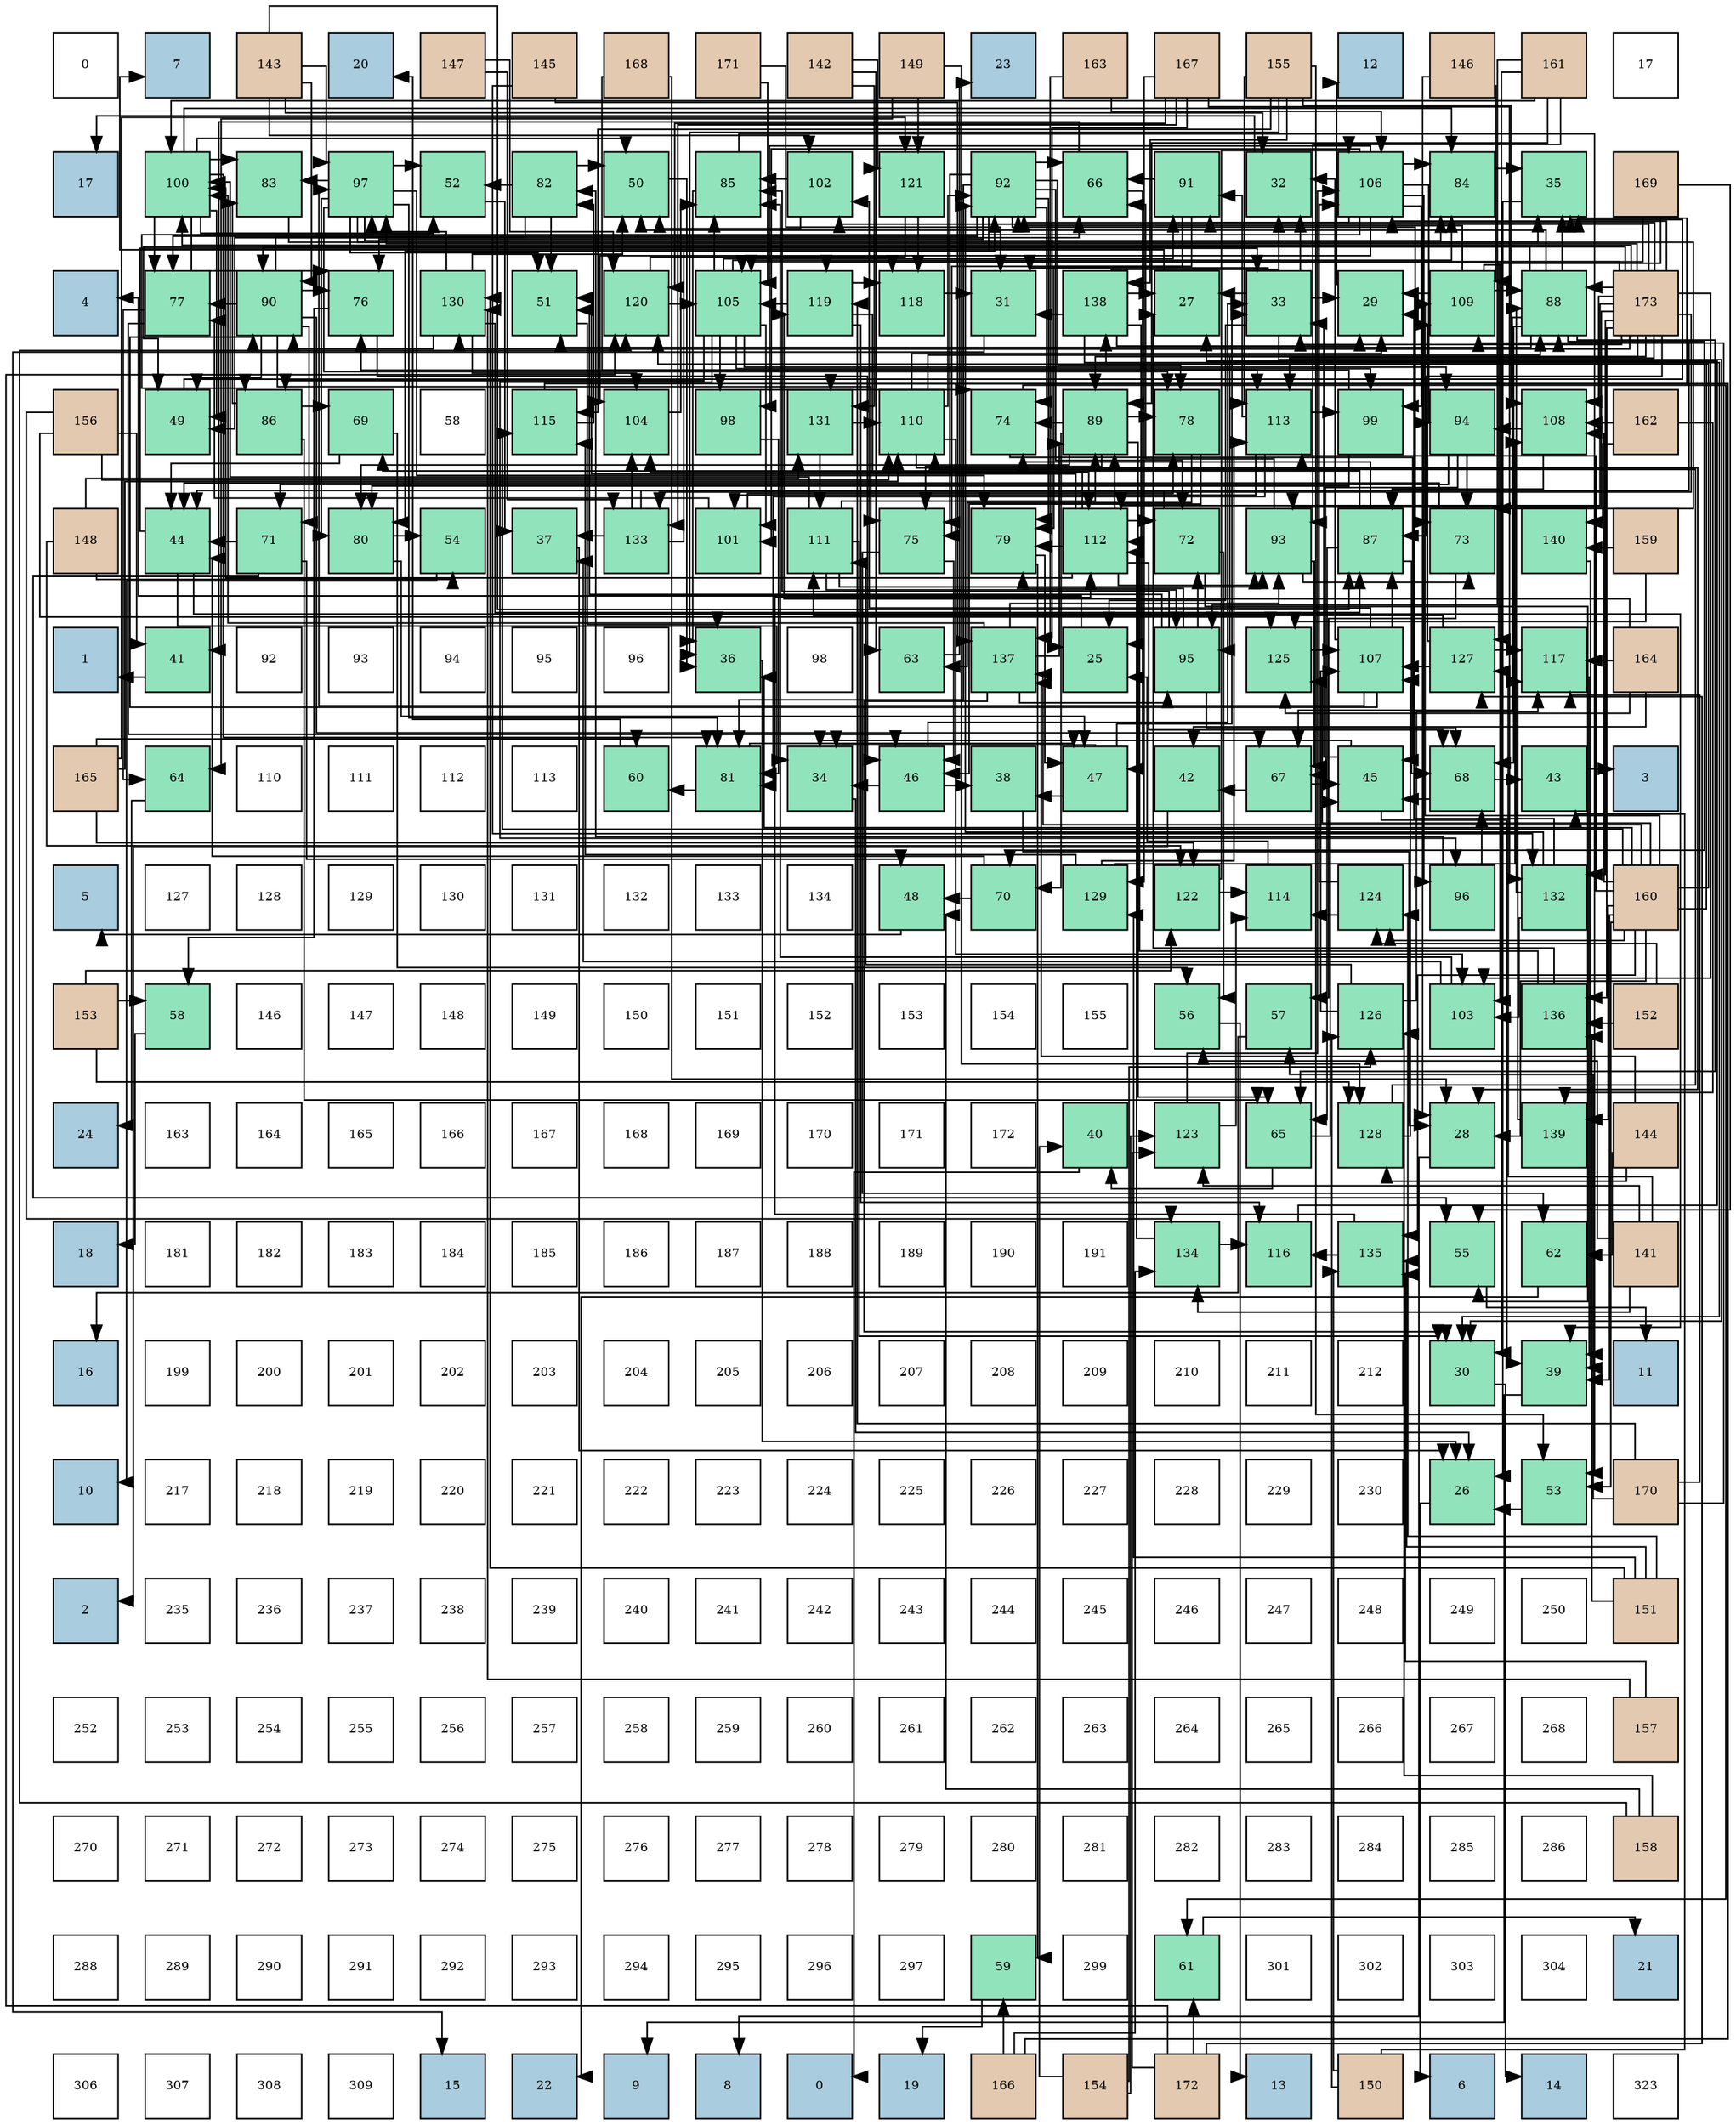 digraph layout{
 rankdir=TB;
 splines=ortho;
 node [style=filled shape=square fixedsize=true width=0.6];
0[label="0", fontsize=8, fillcolor="#ffffff"];
1[label="7", fontsize=8, fillcolor="#a9ccde"];
2[label="143", fontsize=8, fillcolor="#e3c9af"];
3[label="20", fontsize=8, fillcolor="#a9ccde"];
4[label="147", fontsize=8, fillcolor="#e3c9af"];
5[label="145", fontsize=8, fillcolor="#e3c9af"];
6[label="168", fontsize=8, fillcolor="#e3c9af"];
7[label="171", fontsize=8, fillcolor="#e3c9af"];
8[label="142", fontsize=8, fillcolor="#e3c9af"];
9[label="149", fontsize=8, fillcolor="#e3c9af"];
10[label="23", fontsize=8, fillcolor="#a9ccde"];
11[label="163", fontsize=8, fillcolor="#e3c9af"];
12[label="167", fontsize=8, fillcolor="#e3c9af"];
13[label="155", fontsize=8, fillcolor="#e3c9af"];
14[label="12", fontsize=8, fillcolor="#a9ccde"];
15[label="146", fontsize=8, fillcolor="#e3c9af"];
16[label="161", fontsize=8, fillcolor="#e3c9af"];
17[label="17", fontsize=8, fillcolor="#ffffff"];
18[label="17", fontsize=8, fillcolor="#a9ccde"];
19[label="100", fontsize=8, fillcolor="#91e3bb"];
20[label="83", fontsize=8, fillcolor="#91e3bb"];
21[label="97", fontsize=8, fillcolor="#91e3bb"];
22[label="52", fontsize=8, fillcolor="#91e3bb"];
23[label="82", fontsize=8, fillcolor="#91e3bb"];
24[label="50", fontsize=8, fillcolor="#91e3bb"];
25[label="85", fontsize=8, fillcolor="#91e3bb"];
26[label="102", fontsize=8, fillcolor="#91e3bb"];
27[label="121", fontsize=8, fillcolor="#91e3bb"];
28[label="92", fontsize=8, fillcolor="#91e3bb"];
29[label="66", fontsize=8, fillcolor="#91e3bb"];
30[label="91", fontsize=8, fillcolor="#91e3bb"];
31[label="32", fontsize=8, fillcolor="#91e3bb"];
32[label="106", fontsize=8, fillcolor="#91e3bb"];
33[label="84", fontsize=8, fillcolor="#91e3bb"];
34[label="35", fontsize=8, fillcolor="#91e3bb"];
35[label="169", fontsize=8, fillcolor="#e3c9af"];
36[label="4", fontsize=8, fillcolor="#a9ccde"];
37[label="77", fontsize=8, fillcolor="#91e3bb"];
38[label="90", fontsize=8, fillcolor="#91e3bb"];
39[label="76", fontsize=8, fillcolor="#91e3bb"];
40[label="130", fontsize=8, fillcolor="#91e3bb"];
41[label="51", fontsize=8, fillcolor="#91e3bb"];
42[label="120", fontsize=8, fillcolor="#91e3bb"];
43[label="105", fontsize=8, fillcolor="#91e3bb"];
44[label="119", fontsize=8, fillcolor="#91e3bb"];
45[label="118", fontsize=8, fillcolor="#91e3bb"];
46[label="31", fontsize=8, fillcolor="#91e3bb"];
47[label="138", fontsize=8, fillcolor="#91e3bb"];
48[label="27", fontsize=8, fillcolor="#91e3bb"];
49[label="33", fontsize=8, fillcolor="#91e3bb"];
50[label="29", fontsize=8, fillcolor="#91e3bb"];
51[label="109", fontsize=8, fillcolor="#91e3bb"];
52[label="88", fontsize=8, fillcolor="#91e3bb"];
53[label="173", fontsize=8, fillcolor="#e3c9af"];
54[label="156", fontsize=8, fillcolor="#e3c9af"];
55[label="49", fontsize=8, fillcolor="#91e3bb"];
56[label="86", fontsize=8, fillcolor="#91e3bb"];
57[label="69", fontsize=8, fillcolor="#91e3bb"];
58[label="58", fontsize=8, fillcolor="#ffffff"];
59[label="115", fontsize=8, fillcolor="#91e3bb"];
60[label="104", fontsize=8, fillcolor="#91e3bb"];
61[label="98", fontsize=8, fillcolor="#91e3bb"];
62[label="131", fontsize=8, fillcolor="#91e3bb"];
63[label="110", fontsize=8, fillcolor="#91e3bb"];
64[label="74", fontsize=8, fillcolor="#91e3bb"];
65[label="89", fontsize=8, fillcolor="#91e3bb"];
66[label="78", fontsize=8, fillcolor="#91e3bb"];
67[label="113", fontsize=8, fillcolor="#91e3bb"];
68[label="99", fontsize=8, fillcolor="#91e3bb"];
69[label="94", fontsize=8, fillcolor="#91e3bb"];
70[label="108", fontsize=8, fillcolor="#91e3bb"];
71[label="162", fontsize=8, fillcolor="#e3c9af"];
72[label="148", fontsize=8, fillcolor="#e3c9af"];
73[label="44", fontsize=8, fillcolor="#91e3bb"];
74[label="71", fontsize=8, fillcolor="#91e3bb"];
75[label="80", fontsize=8, fillcolor="#91e3bb"];
76[label="54", fontsize=8, fillcolor="#91e3bb"];
77[label="37", fontsize=8, fillcolor="#91e3bb"];
78[label="133", fontsize=8, fillcolor="#91e3bb"];
79[label="101", fontsize=8, fillcolor="#91e3bb"];
80[label="111", fontsize=8, fillcolor="#91e3bb"];
81[label="75", fontsize=8, fillcolor="#91e3bb"];
82[label="79", fontsize=8, fillcolor="#91e3bb"];
83[label="112", fontsize=8, fillcolor="#91e3bb"];
84[label="72", fontsize=8, fillcolor="#91e3bb"];
85[label="93", fontsize=8, fillcolor="#91e3bb"];
86[label="87", fontsize=8, fillcolor="#91e3bb"];
87[label="73", fontsize=8, fillcolor="#91e3bb"];
88[label="140", fontsize=8, fillcolor="#91e3bb"];
89[label="159", fontsize=8, fillcolor="#e3c9af"];
90[label="1", fontsize=8, fillcolor="#a9ccde"];
91[label="41", fontsize=8, fillcolor="#91e3bb"];
92[label="92", fontsize=8, fillcolor="#ffffff"];
93[label="93", fontsize=8, fillcolor="#ffffff"];
94[label="94", fontsize=8, fillcolor="#ffffff"];
95[label="95", fontsize=8, fillcolor="#ffffff"];
96[label="96", fontsize=8, fillcolor="#ffffff"];
97[label="36", fontsize=8, fillcolor="#91e3bb"];
98[label="98", fontsize=8, fillcolor="#ffffff"];
99[label="63", fontsize=8, fillcolor="#91e3bb"];
100[label="137", fontsize=8, fillcolor="#91e3bb"];
101[label="25", fontsize=8, fillcolor="#91e3bb"];
102[label="95", fontsize=8, fillcolor="#91e3bb"];
103[label="125", fontsize=8, fillcolor="#91e3bb"];
104[label="107", fontsize=8, fillcolor="#91e3bb"];
105[label="127", fontsize=8, fillcolor="#91e3bb"];
106[label="117", fontsize=8, fillcolor="#91e3bb"];
107[label="164", fontsize=8, fillcolor="#e3c9af"];
108[label="165", fontsize=8, fillcolor="#e3c9af"];
109[label="64", fontsize=8, fillcolor="#91e3bb"];
110[label="110", fontsize=8, fillcolor="#ffffff"];
111[label="111", fontsize=8, fillcolor="#ffffff"];
112[label="112", fontsize=8, fillcolor="#ffffff"];
113[label="113", fontsize=8, fillcolor="#ffffff"];
114[label="60", fontsize=8, fillcolor="#91e3bb"];
115[label="81", fontsize=8, fillcolor="#91e3bb"];
116[label="34", fontsize=8, fillcolor="#91e3bb"];
117[label="46", fontsize=8, fillcolor="#91e3bb"];
118[label="38", fontsize=8, fillcolor="#91e3bb"];
119[label="47", fontsize=8, fillcolor="#91e3bb"];
120[label="42", fontsize=8, fillcolor="#91e3bb"];
121[label="67", fontsize=8, fillcolor="#91e3bb"];
122[label="45", fontsize=8, fillcolor="#91e3bb"];
123[label="68", fontsize=8, fillcolor="#91e3bb"];
124[label="43", fontsize=8, fillcolor="#91e3bb"];
125[label="3", fontsize=8, fillcolor="#a9ccde"];
126[label="5", fontsize=8, fillcolor="#a9ccde"];
127[label="127", fontsize=8, fillcolor="#ffffff"];
128[label="128", fontsize=8, fillcolor="#ffffff"];
129[label="129", fontsize=8, fillcolor="#ffffff"];
130[label="130", fontsize=8, fillcolor="#ffffff"];
131[label="131", fontsize=8, fillcolor="#ffffff"];
132[label="132", fontsize=8, fillcolor="#ffffff"];
133[label="133", fontsize=8, fillcolor="#ffffff"];
134[label="134", fontsize=8, fillcolor="#ffffff"];
135[label="48", fontsize=8, fillcolor="#91e3bb"];
136[label="70", fontsize=8, fillcolor="#91e3bb"];
137[label="129", fontsize=8, fillcolor="#91e3bb"];
138[label="122", fontsize=8, fillcolor="#91e3bb"];
139[label="114", fontsize=8, fillcolor="#91e3bb"];
140[label="124", fontsize=8, fillcolor="#91e3bb"];
141[label="96", fontsize=8, fillcolor="#91e3bb"];
142[label="132", fontsize=8, fillcolor="#91e3bb"];
143[label="160", fontsize=8, fillcolor="#e3c9af"];
144[label="153", fontsize=8, fillcolor="#e3c9af"];
145[label="58", fontsize=8, fillcolor="#91e3bb"];
146[label="146", fontsize=8, fillcolor="#ffffff"];
147[label="147", fontsize=8, fillcolor="#ffffff"];
148[label="148", fontsize=8, fillcolor="#ffffff"];
149[label="149", fontsize=8, fillcolor="#ffffff"];
150[label="150", fontsize=8, fillcolor="#ffffff"];
151[label="151", fontsize=8, fillcolor="#ffffff"];
152[label="152", fontsize=8, fillcolor="#ffffff"];
153[label="153", fontsize=8, fillcolor="#ffffff"];
154[label="154", fontsize=8, fillcolor="#ffffff"];
155[label="155", fontsize=8, fillcolor="#ffffff"];
156[label="56", fontsize=8, fillcolor="#91e3bb"];
157[label="57", fontsize=8, fillcolor="#91e3bb"];
158[label="126", fontsize=8, fillcolor="#91e3bb"];
159[label="103", fontsize=8, fillcolor="#91e3bb"];
160[label="136", fontsize=8, fillcolor="#91e3bb"];
161[label="152", fontsize=8, fillcolor="#e3c9af"];
162[label="24", fontsize=8, fillcolor="#a9ccde"];
163[label="163", fontsize=8, fillcolor="#ffffff"];
164[label="164", fontsize=8, fillcolor="#ffffff"];
165[label="165", fontsize=8, fillcolor="#ffffff"];
166[label="166", fontsize=8, fillcolor="#ffffff"];
167[label="167", fontsize=8, fillcolor="#ffffff"];
168[label="168", fontsize=8, fillcolor="#ffffff"];
169[label="169", fontsize=8, fillcolor="#ffffff"];
170[label="170", fontsize=8, fillcolor="#ffffff"];
171[label="171", fontsize=8, fillcolor="#ffffff"];
172[label="172", fontsize=8, fillcolor="#ffffff"];
173[label="40", fontsize=8, fillcolor="#91e3bb"];
174[label="123", fontsize=8, fillcolor="#91e3bb"];
175[label="65", fontsize=8, fillcolor="#91e3bb"];
176[label="128", fontsize=8, fillcolor="#91e3bb"];
177[label="28", fontsize=8, fillcolor="#91e3bb"];
178[label="139", fontsize=8, fillcolor="#91e3bb"];
179[label="144", fontsize=8, fillcolor="#e3c9af"];
180[label="18", fontsize=8, fillcolor="#a9ccde"];
181[label="181", fontsize=8, fillcolor="#ffffff"];
182[label="182", fontsize=8, fillcolor="#ffffff"];
183[label="183", fontsize=8, fillcolor="#ffffff"];
184[label="184", fontsize=8, fillcolor="#ffffff"];
185[label="185", fontsize=8, fillcolor="#ffffff"];
186[label="186", fontsize=8, fillcolor="#ffffff"];
187[label="187", fontsize=8, fillcolor="#ffffff"];
188[label="188", fontsize=8, fillcolor="#ffffff"];
189[label="189", fontsize=8, fillcolor="#ffffff"];
190[label="190", fontsize=8, fillcolor="#ffffff"];
191[label="191", fontsize=8, fillcolor="#ffffff"];
192[label="134", fontsize=8, fillcolor="#91e3bb"];
193[label="116", fontsize=8, fillcolor="#91e3bb"];
194[label="135", fontsize=8, fillcolor="#91e3bb"];
195[label="55", fontsize=8, fillcolor="#91e3bb"];
196[label="62", fontsize=8, fillcolor="#91e3bb"];
197[label="141", fontsize=8, fillcolor="#e3c9af"];
198[label="16", fontsize=8, fillcolor="#a9ccde"];
199[label="199", fontsize=8, fillcolor="#ffffff"];
200[label="200", fontsize=8, fillcolor="#ffffff"];
201[label="201", fontsize=8, fillcolor="#ffffff"];
202[label="202", fontsize=8, fillcolor="#ffffff"];
203[label="203", fontsize=8, fillcolor="#ffffff"];
204[label="204", fontsize=8, fillcolor="#ffffff"];
205[label="205", fontsize=8, fillcolor="#ffffff"];
206[label="206", fontsize=8, fillcolor="#ffffff"];
207[label="207", fontsize=8, fillcolor="#ffffff"];
208[label="208", fontsize=8, fillcolor="#ffffff"];
209[label="209", fontsize=8, fillcolor="#ffffff"];
210[label="210", fontsize=8, fillcolor="#ffffff"];
211[label="211", fontsize=8, fillcolor="#ffffff"];
212[label="212", fontsize=8, fillcolor="#ffffff"];
213[label="30", fontsize=8, fillcolor="#91e3bb"];
214[label="39", fontsize=8, fillcolor="#91e3bb"];
215[label="11", fontsize=8, fillcolor="#a9ccde"];
216[label="10", fontsize=8, fillcolor="#a9ccde"];
217[label="217", fontsize=8, fillcolor="#ffffff"];
218[label="218", fontsize=8, fillcolor="#ffffff"];
219[label="219", fontsize=8, fillcolor="#ffffff"];
220[label="220", fontsize=8, fillcolor="#ffffff"];
221[label="221", fontsize=8, fillcolor="#ffffff"];
222[label="222", fontsize=8, fillcolor="#ffffff"];
223[label="223", fontsize=8, fillcolor="#ffffff"];
224[label="224", fontsize=8, fillcolor="#ffffff"];
225[label="225", fontsize=8, fillcolor="#ffffff"];
226[label="226", fontsize=8, fillcolor="#ffffff"];
227[label="227", fontsize=8, fillcolor="#ffffff"];
228[label="228", fontsize=8, fillcolor="#ffffff"];
229[label="229", fontsize=8, fillcolor="#ffffff"];
230[label="230", fontsize=8, fillcolor="#ffffff"];
231[label="26", fontsize=8, fillcolor="#91e3bb"];
232[label="53", fontsize=8, fillcolor="#91e3bb"];
233[label="170", fontsize=8, fillcolor="#e3c9af"];
234[label="2", fontsize=8, fillcolor="#a9ccde"];
235[label="235", fontsize=8, fillcolor="#ffffff"];
236[label="236", fontsize=8, fillcolor="#ffffff"];
237[label="237", fontsize=8, fillcolor="#ffffff"];
238[label="238", fontsize=8, fillcolor="#ffffff"];
239[label="239", fontsize=8, fillcolor="#ffffff"];
240[label="240", fontsize=8, fillcolor="#ffffff"];
241[label="241", fontsize=8, fillcolor="#ffffff"];
242[label="242", fontsize=8, fillcolor="#ffffff"];
243[label="243", fontsize=8, fillcolor="#ffffff"];
244[label="244", fontsize=8, fillcolor="#ffffff"];
245[label="245", fontsize=8, fillcolor="#ffffff"];
246[label="246", fontsize=8, fillcolor="#ffffff"];
247[label="247", fontsize=8, fillcolor="#ffffff"];
248[label="248", fontsize=8, fillcolor="#ffffff"];
249[label="249", fontsize=8, fillcolor="#ffffff"];
250[label="250", fontsize=8, fillcolor="#ffffff"];
251[label="151", fontsize=8, fillcolor="#e3c9af"];
252[label="252", fontsize=8, fillcolor="#ffffff"];
253[label="253", fontsize=8, fillcolor="#ffffff"];
254[label="254", fontsize=8, fillcolor="#ffffff"];
255[label="255", fontsize=8, fillcolor="#ffffff"];
256[label="256", fontsize=8, fillcolor="#ffffff"];
257[label="257", fontsize=8, fillcolor="#ffffff"];
258[label="258", fontsize=8, fillcolor="#ffffff"];
259[label="259", fontsize=8, fillcolor="#ffffff"];
260[label="260", fontsize=8, fillcolor="#ffffff"];
261[label="261", fontsize=8, fillcolor="#ffffff"];
262[label="262", fontsize=8, fillcolor="#ffffff"];
263[label="263", fontsize=8, fillcolor="#ffffff"];
264[label="264", fontsize=8, fillcolor="#ffffff"];
265[label="265", fontsize=8, fillcolor="#ffffff"];
266[label="266", fontsize=8, fillcolor="#ffffff"];
267[label="267", fontsize=8, fillcolor="#ffffff"];
268[label="268", fontsize=8, fillcolor="#ffffff"];
269[label="157", fontsize=8, fillcolor="#e3c9af"];
270[label="270", fontsize=8, fillcolor="#ffffff"];
271[label="271", fontsize=8, fillcolor="#ffffff"];
272[label="272", fontsize=8, fillcolor="#ffffff"];
273[label="273", fontsize=8, fillcolor="#ffffff"];
274[label="274", fontsize=8, fillcolor="#ffffff"];
275[label="275", fontsize=8, fillcolor="#ffffff"];
276[label="276", fontsize=8, fillcolor="#ffffff"];
277[label="277", fontsize=8, fillcolor="#ffffff"];
278[label="278", fontsize=8, fillcolor="#ffffff"];
279[label="279", fontsize=8, fillcolor="#ffffff"];
280[label="280", fontsize=8, fillcolor="#ffffff"];
281[label="281", fontsize=8, fillcolor="#ffffff"];
282[label="282", fontsize=8, fillcolor="#ffffff"];
283[label="283", fontsize=8, fillcolor="#ffffff"];
284[label="284", fontsize=8, fillcolor="#ffffff"];
285[label="285", fontsize=8, fillcolor="#ffffff"];
286[label="286", fontsize=8, fillcolor="#ffffff"];
287[label="158", fontsize=8, fillcolor="#e3c9af"];
288[label="288", fontsize=8, fillcolor="#ffffff"];
289[label="289", fontsize=8, fillcolor="#ffffff"];
290[label="290", fontsize=8, fillcolor="#ffffff"];
291[label="291", fontsize=8, fillcolor="#ffffff"];
292[label="292", fontsize=8, fillcolor="#ffffff"];
293[label="293", fontsize=8, fillcolor="#ffffff"];
294[label="294", fontsize=8, fillcolor="#ffffff"];
295[label="295", fontsize=8, fillcolor="#ffffff"];
296[label="296", fontsize=8, fillcolor="#ffffff"];
297[label="297", fontsize=8, fillcolor="#ffffff"];
298[label="59", fontsize=8, fillcolor="#91e3bb"];
299[label="299", fontsize=8, fillcolor="#ffffff"];
300[label="61", fontsize=8, fillcolor="#91e3bb"];
301[label="301", fontsize=8, fillcolor="#ffffff"];
302[label="302", fontsize=8, fillcolor="#ffffff"];
303[label="303", fontsize=8, fillcolor="#ffffff"];
304[label="304", fontsize=8, fillcolor="#ffffff"];
305[label="21", fontsize=8, fillcolor="#a9ccde"];
306[label="306", fontsize=8, fillcolor="#ffffff"];
307[label="307", fontsize=8, fillcolor="#ffffff"];
308[label="308", fontsize=8, fillcolor="#ffffff"];
309[label="309", fontsize=8, fillcolor="#ffffff"];
310[label="15", fontsize=8, fillcolor="#a9ccde"];
311[label="22", fontsize=8, fillcolor="#a9ccde"];
312[label="9", fontsize=8, fillcolor="#a9ccde"];
313[label="8", fontsize=8, fillcolor="#a9ccde"];
314[label="0", fontsize=8, fillcolor="#a9ccde"];
315[label="19", fontsize=8, fillcolor="#a9ccde"];
316[label="166", fontsize=8, fillcolor="#e3c9af"];
317[label="154", fontsize=8, fillcolor="#e3c9af"];
318[label="172", fontsize=8, fillcolor="#e3c9af"];
319[label="13", fontsize=8, fillcolor="#a9ccde"];
320[label="150", fontsize=8, fillcolor="#e3c9af"];
321[label="6", fontsize=8, fillcolor="#a9ccde"];
322[label="14", fontsize=8, fillcolor="#a9ccde"];
323[label="323", fontsize=8, fillcolor="#ffffff"];
edge [constraint=false, style=vis];101 -> 36;
231 -> 321;
48 -> 1;
177 -> 313;
50 -> 14;
213 -> 322;
46 -> 310;
31 -> 18;
49 -> 101;
49 -> 48;
49 -> 50;
49 -> 213;
49 -> 46;
49 -> 31;
116 -> 231;
34 -> 231;
97 -> 231;
77 -> 231;
118 -> 177;
214 -> 312;
173 -> 314;
91 -> 90;
120 -> 234;
124 -> 125;
73 -> 49;
73 -> 116;
73 -> 214;
122 -> 49;
122 -> 116;
122 -> 214;
117 -> 49;
117 -> 116;
117 -> 118;
119 -> 49;
119 -> 116;
119 -> 118;
135 -> 126;
55 -> 34;
24 -> 97;
41 -> 97;
22 -> 77;
232 -> 231;
76 -> 216;
195 -> 215;
156 -> 319;
157 -> 198;
145 -> 180;
298 -> 315;
114 -> 3;
300 -> 305;
196 -> 311;
99 -> 10;
109 -> 162;
175 -> 173;
175 -> 122;
29 -> 91;
29 -> 119;
121 -> 120;
121 -> 122;
123 -> 124;
123 -> 122;
57 -> 73;
57 -> 156;
136 -> 73;
136 -> 135;
74 -> 73;
74 -> 135;
74 -> 195;
84 -> 73;
84 -> 195;
84 -> 156;
87 -> 73;
87 -> 157;
64 -> 122;
64 -> 300;
81 -> 117;
81 -> 196;
39 -> 117;
39 -> 145;
37 -> 117;
37 -> 109;
66 -> 117;
66 -> 99;
82 -> 119;
82 -> 298;
75 -> 119;
75 -> 76;
115 -> 119;
115 -> 114;
23 -> 55;
23 -> 24;
23 -> 41;
23 -> 22;
20 -> 34;
33 -> 34;
25 -> 97;
25 -> 232;
56 -> 175;
56 -> 57;
56 -> 20;
86 -> 175;
86 -> 123;
86 -> 57;
86 -> 64;
52 -> 34;
52 -> 55;
52 -> 24;
52 -> 41;
52 -> 175;
52 -> 121;
52 -> 123;
52 -> 136;
65 -> 175;
65 -> 136;
65 -> 64;
65 -> 81;
65 -> 66;
65 -> 75;
38 -> 55;
38 -> 29;
38 -> 121;
38 -> 74;
38 -> 81;
38 -> 39;
38 -> 37;
30 -> 29;
30 -> 81;
30 -> 82;
28 -> 29;
28 -> 84;
28 -> 87;
28 -> 64;
28 -> 81;
28 -> 39;
28 -> 37;
28 -> 66;
28 -> 82;
28 -> 75;
28 -> 115;
85 -> 29;
85 -> 121;
85 -> 87;
69 -> 121;
69 -> 74;
69 -> 87;
102 -> 41;
102 -> 123;
102 -> 84;
102 -> 82;
102 -> 25;
141 -> 123;
141 -> 23;
21 -> 41;
21 -> 22;
21 -> 87;
21 -> 66;
21 -> 82;
21 -> 75;
21 -> 115;
21 -> 20;
21 -> 33;
61 -> 64;
61 -> 115;
68 -> 39;
68 -> 75;
19 -> 55;
19 -> 24;
19 -> 22;
19 -> 39;
19 -> 37;
19 -> 115;
19 -> 20;
19 -> 33;
79 -> 37;
79 -> 66;
26 -> 24;
26 -> 25;
159 -> 77;
159 -> 25;
60 -> 25;
43 -> 33;
43 -> 25;
43 -> 56;
43 -> 30;
43 -> 69;
43 -> 141;
43 -> 61;
43 -> 68;
43 -> 79;
32 -> 33;
32 -> 56;
32 -> 30;
32 -> 69;
32 -> 141;
32 -> 61;
32 -> 68;
32 -> 79;
32 -> 60;
104 -> 31;
104 -> 86;
104 -> 38;
104 -> 21;
104 -> 26;
70 -> 86;
70 -> 69;
51 -> 50;
51 -> 52;
51 -> 28;
51 -> 159;
63 -> 177;
63 -> 50;
63 -> 52;
63 -> 28;
63 -> 159;
80 -> 213;
80 -> 65;
80 -> 85;
80 -> 102;
80 -> 19;
83 -> 41;
83 -> 123;
83 -> 84;
83 -> 82;
83 -> 65;
83 -> 85;
83 -> 19;
83 -> 60;
67 -> 115;
67 -> 30;
67 -> 68;
67 -> 79;
139 -> 101;
59 -> 34;
59 -> 23;
193 -> 48;
106 -> 214;
45 -> 46;
44 -> 43;
44 -> 83;
44 -> 193;
44 -> 45;
42 -> 43;
42 -> 45;
27 -> 43;
27 -> 45;
138 -> 32;
138 -> 139;
174 -> 32;
174 -> 139;
140 -> 32;
140 -> 139;
103 -> 104;
158 -> 104;
158 -> 80;
158 -> 106;
105 -> 104;
105 -> 51;
105 -> 80;
105 -> 106;
176 -> 104;
176 -> 63;
137 -> 70;
137 -> 67;
137 -> 59;
40 -> 24;
40 -> 86;
40 -> 38;
40 -> 21;
40 -> 60;
62 -> 63;
62 -> 80;
142 -> 50;
142 -> 52;
142 -> 28;
142 -> 159;
78 -> 77;
78 -> 52;
78 -> 28;
78 -> 60;
192 -> 83;
192 -> 193;
194 -> 83;
194 -> 193;
160 -> 48;
160 -> 83;
100 -> 213;
100 -> 65;
100 -> 85;
100 -> 102;
100 -> 19;
47 -> 101;
47 -> 48;
47 -> 50;
47 -> 213;
47 -> 46;
47 -> 31;
178 -> 106;
88 -> 214;
197 -> 156;
197 -> 174;
197 -> 105;
197 -> 192;
8 -> 99;
8 -> 27;
8 -> 62;
2 -> 31;
2 -> 86;
2 -> 38;
2 -> 21;
2 -> 26;
179 -> 196;
179 -> 176;
179 -> 100;
5 -> 142;
5 -> 100;
15 -> 177;
15 -> 51;
4 -> 42;
4 -> 78;
72 -> 76;
72 -> 138;
72 -> 62;
9 -> 109;
9 -> 27;
9 -> 176;
320 -> 124;
320 -> 158;
320 -> 194;
251 -> 140;
251 -> 137;
251 -> 40;
251 -> 194;
251 -> 160;
161 -> 140;
161 -> 160;
144 -> 145;
144 -> 138;
144 -> 176;
317 -> 173;
317 -> 174;
317 -> 158;
13 -> 97;
13 -> 232;
13 -> 70;
13 -> 67;
13 -> 59;
13 -> 47;
54 -> 91;
54 -> 63;
54 -> 103;
54 -> 192;
269 -> 40;
269 -> 194;
287 -> 135;
287 -> 42;
287 -> 158;
89 -> 103;
89 -> 88;
143 -> 177;
143 -> 97;
143 -> 214;
143 -> 232;
143 -> 70;
143 -> 51;
143 -> 67;
143 -> 59;
143 -> 42;
143 -> 140;
143 -> 103;
143 -> 194;
143 -> 100;
143 -> 47;
143 -> 178;
16 -> 213;
16 -> 65;
16 -> 85;
16 -> 102;
16 -> 19;
71 -> 70;
71 -> 178;
71 -> 88;
11 -> 101;
11 -> 32;
107 -> 120;
107 -> 106;
107 -> 44;
107 -> 103;
108 -> 114;
108 -> 63;
108 -> 27;
108 -> 138;
316 -> 298;
316 -> 62;
316 -> 192;
12 -> 42;
12 -> 137;
12 -> 142;
12 -> 78;
12 -> 100;
6 -> 177;
6 -> 67;
35 -> 195;
35 -> 44;
35 -> 105;
233 -> 157;
233 -> 51;
233 -> 106;
233 -> 44;
7 -> 46;
7 -> 43;
318 -> 300;
318 -> 42;
318 -> 174;
318 -> 105;
53 -> 49;
53 -> 86;
53 -> 52;
53 -> 65;
53 -> 38;
53 -> 28;
53 -> 85;
53 -> 102;
53 -> 21;
53 -> 19;
53 -> 26;
53 -> 159;
53 -> 43;
53 -> 32;
53 -> 70;
53 -> 83;
53 -> 67;
53 -> 40;
53 -> 142;
53 -> 78;
53 -> 160;
edge [constraint=true, style=invis];
0 -> 18 -> 36 -> 54 -> 72 -> 90 -> 108 -> 126 -> 144 -> 162 -> 180 -> 198 -> 216 -> 234 -> 252 -> 270 -> 288 -> 306;
1 -> 19 -> 37 -> 55 -> 73 -> 91 -> 109 -> 127 -> 145 -> 163 -> 181 -> 199 -> 217 -> 235 -> 253 -> 271 -> 289 -> 307;
2 -> 20 -> 38 -> 56 -> 74 -> 92 -> 110 -> 128 -> 146 -> 164 -> 182 -> 200 -> 218 -> 236 -> 254 -> 272 -> 290 -> 308;
3 -> 21 -> 39 -> 57 -> 75 -> 93 -> 111 -> 129 -> 147 -> 165 -> 183 -> 201 -> 219 -> 237 -> 255 -> 273 -> 291 -> 309;
4 -> 22 -> 40 -> 58 -> 76 -> 94 -> 112 -> 130 -> 148 -> 166 -> 184 -> 202 -> 220 -> 238 -> 256 -> 274 -> 292 -> 310;
5 -> 23 -> 41 -> 59 -> 77 -> 95 -> 113 -> 131 -> 149 -> 167 -> 185 -> 203 -> 221 -> 239 -> 257 -> 275 -> 293 -> 311;
6 -> 24 -> 42 -> 60 -> 78 -> 96 -> 114 -> 132 -> 150 -> 168 -> 186 -> 204 -> 222 -> 240 -> 258 -> 276 -> 294 -> 312;
7 -> 25 -> 43 -> 61 -> 79 -> 97 -> 115 -> 133 -> 151 -> 169 -> 187 -> 205 -> 223 -> 241 -> 259 -> 277 -> 295 -> 313;
8 -> 26 -> 44 -> 62 -> 80 -> 98 -> 116 -> 134 -> 152 -> 170 -> 188 -> 206 -> 224 -> 242 -> 260 -> 278 -> 296 -> 314;
9 -> 27 -> 45 -> 63 -> 81 -> 99 -> 117 -> 135 -> 153 -> 171 -> 189 -> 207 -> 225 -> 243 -> 261 -> 279 -> 297 -> 315;
10 -> 28 -> 46 -> 64 -> 82 -> 100 -> 118 -> 136 -> 154 -> 172 -> 190 -> 208 -> 226 -> 244 -> 262 -> 280 -> 298 -> 316;
11 -> 29 -> 47 -> 65 -> 83 -> 101 -> 119 -> 137 -> 155 -> 173 -> 191 -> 209 -> 227 -> 245 -> 263 -> 281 -> 299 -> 317;
12 -> 30 -> 48 -> 66 -> 84 -> 102 -> 120 -> 138 -> 156 -> 174 -> 192 -> 210 -> 228 -> 246 -> 264 -> 282 -> 300 -> 318;
13 -> 31 -> 49 -> 67 -> 85 -> 103 -> 121 -> 139 -> 157 -> 175 -> 193 -> 211 -> 229 -> 247 -> 265 -> 283 -> 301 -> 319;
14 -> 32 -> 50 -> 68 -> 86 -> 104 -> 122 -> 140 -> 158 -> 176 -> 194 -> 212 -> 230 -> 248 -> 266 -> 284 -> 302 -> 320;
15 -> 33 -> 51 -> 69 -> 87 -> 105 -> 123 -> 141 -> 159 -> 177 -> 195 -> 213 -> 231 -> 249 -> 267 -> 285 -> 303 -> 321;
16 -> 34 -> 52 -> 70 -> 88 -> 106 -> 124 -> 142 -> 160 -> 178 -> 196 -> 214 -> 232 -> 250 -> 268 -> 286 -> 304 -> 322;
17 -> 35 -> 53 -> 71 -> 89 -> 107 -> 125 -> 143 -> 161 -> 179 -> 197 -> 215 -> 233 -> 251 -> 269 -> 287 -> 305 -> 323;
rank = same {0 -> 1 -> 2 -> 3 -> 4 -> 5 -> 6 -> 7 -> 8 -> 9 -> 10 -> 11 -> 12 -> 13 -> 14 -> 15 -> 16 -> 17};
rank = same {18 -> 19 -> 20 -> 21 -> 22 -> 23 -> 24 -> 25 -> 26 -> 27 -> 28 -> 29 -> 30 -> 31 -> 32 -> 33 -> 34 -> 35};
rank = same {36 -> 37 -> 38 -> 39 -> 40 -> 41 -> 42 -> 43 -> 44 -> 45 -> 46 -> 47 -> 48 -> 49 -> 50 -> 51 -> 52 -> 53};
rank = same {54 -> 55 -> 56 -> 57 -> 58 -> 59 -> 60 -> 61 -> 62 -> 63 -> 64 -> 65 -> 66 -> 67 -> 68 -> 69 -> 70 -> 71};
rank = same {72 -> 73 -> 74 -> 75 -> 76 -> 77 -> 78 -> 79 -> 80 -> 81 -> 82 -> 83 -> 84 -> 85 -> 86 -> 87 -> 88 -> 89};
rank = same {90 -> 91 -> 92 -> 93 -> 94 -> 95 -> 96 -> 97 -> 98 -> 99 -> 100 -> 101 -> 102 -> 103 -> 104 -> 105 -> 106 -> 107};
rank = same {108 -> 109 -> 110 -> 111 -> 112 -> 113 -> 114 -> 115 -> 116 -> 117 -> 118 -> 119 -> 120 -> 121 -> 122 -> 123 -> 124 -> 125};
rank = same {126 -> 127 -> 128 -> 129 -> 130 -> 131 -> 132 -> 133 -> 134 -> 135 -> 136 -> 137 -> 138 -> 139 -> 140 -> 141 -> 142 -> 143};
rank = same {144 -> 145 -> 146 -> 147 -> 148 -> 149 -> 150 -> 151 -> 152 -> 153 -> 154 -> 155 -> 156 -> 157 -> 158 -> 159 -> 160 -> 161};
rank = same {162 -> 163 -> 164 -> 165 -> 166 -> 167 -> 168 -> 169 -> 170 -> 171 -> 172 -> 173 -> 174 -> 175 -> 176 -> 177 -> 178 -> 179};
rank = same {180 -> 181 -> 182 -> 183 -> 184 -> 185 -> 186 -> 187 -> 188 -> 189 -> 190 -> 191 -> 192 -> 193 -> 194 -> 195 -> 196 -> 197};
rank = same {198 -> 199 -> 200 -> 201 -> 202 -> 203 -> 204 -> 205 -> 206 -> 207 -> 208 -> 209 -> 210 -> 211 -> 212 -> 213 -> 214 -> 215};
rank = same {216 -> 217 -> 218 -> 219 -> 220 -> 221 -> 222 -> 223 -> 224 -> 225 -> 226 -> 227 -> 228 -> 229 -> 230 -> 231 -> 232 -> 233};
rank = same {234 -> 235 -> 236 -> 237 -> 238 -> 239 -> 240 -> 241 -> 242 -> 243 -> 244 -> 245 -> 246 -> 247 -> 248 -> 249 -> 250 -> 251};
rank = same {252 -> 253 -> 254 -> 255 -> 256 -> 257 -> 258 -> 259 -> 260 -> 261 -> 262 -> 263 -> 264 -> 265 -> 266 -> 267 -> 268 -> 269};
rank = same {270 -> 271 -> 272 -> 273 -> 274 -> 275 -> 276 -> 277 -> 278 -> 279 -> 280 -> 281 -> 282 -> 283 -> 284 -> 285 -> 286 -> 287};
rank = same {288 -> 289 -> 290 -> 291 -> 292 -> 293 -> 294 -> 295 -> 296 -> 297 -> 298 -> 299 -> 300 -> 301 -> 302 -> 303 -> 304 -> 305};
rank = same {306 -> 307 -> 308 -> 309 -> 310 -> 311 -> 312 -> 313 -> 314 -> 315 -> 316 -> 317 -> 318 -> 319 -> 320 -> 321 -> 322 -> 323};
}